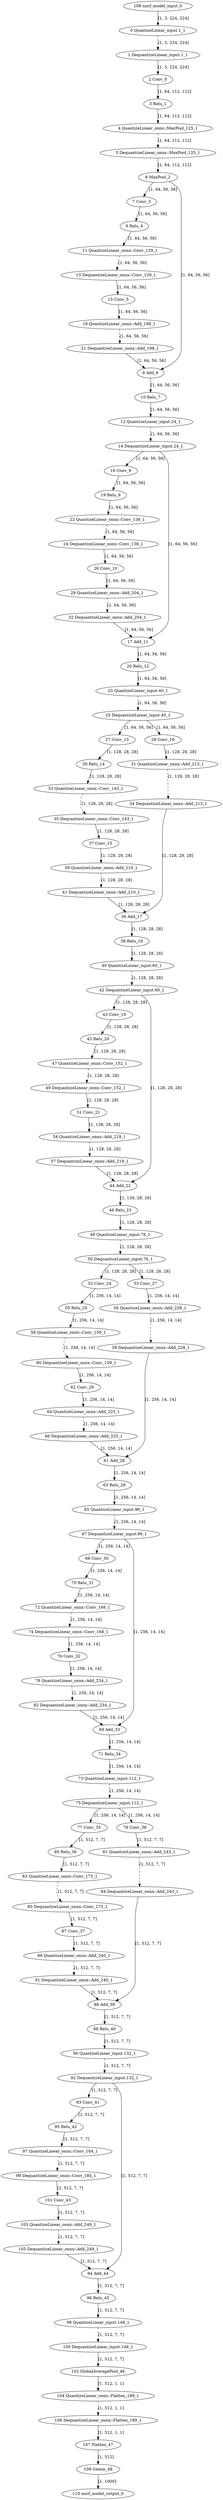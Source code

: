 strict digraph  {
"0 QuantizeLinear_input.1_1" [id=0, type=QuantizeLinear];
"1 DequantizeLinear_input.1_1" [id=1, type=DequantizeLinear];
"2 Conv_0" [id=2, type=Conv];
"3 Relu_1" [id=3, type=Relu];
"4 QuantizeLinear_onnx^^MaxPool_125_1" [id=4, label="4 QuantizeLinear_onnx::MaxPool_125_1", type=QuantizeLinear];
"5 DequantizeLinear_onnx^^MaxPool_125_1" [id=5, label="5 DequantizeLinear_onnx::MaxPool_125_1", type=DequantizeLinear];
"6 MaxPool_2" [id=6, type=MaxPool];
"7 Conv_3" [id=7, type=Conv];
"8 Add_6" [id=8, type=Add];
"9 Relu_4" [id=9, type=Relu];
"10 Relu_7" [id=10, type=Relu];
"11 QuantizeLinear_onnx^^Conv_129_1" [id=11, label="11 QuantizeLinear_onnx::Conv_129_1", type=QuantizeLinear];
"12 QuantizeLinear_input.24_1" [id=12, type=QuantizeLinear];
"13 DequantizeLinear_onnx^^Conv_129_1" [id=13, label="13 DequantizeLinear_onnx::Conv_129_1", type=DequantizeLinear];
"14 DequantizeLinear_input.24_1" [id=14, type=DequantizeLinear];
"15 Conv_5" [id=15, type=Conv];
"16 Conv_8" [id=16, type=Conv];
"17 Add_11" [id=17, type=Add];
"18 QuantizeLinear_onnx^^Add_198_1" [id=18, label="18 QuantizeLinear_onnx::Add_198_1", type=QuantizeLinear];
"19 Relu_9" [id=19, type=Relu];
"20 Relu_12" [id=20, type=Relu];
"21 DequantizeLinear_onnx^^Add_198_1" [id=21, label="21 DequantizeLinear_onnx::Add_198_1", type=DequantizeLinear];
"22 QuantizeLinear_onnx^^Conv_136_1" [id=22, label="22 QuantizeLinear_onnx::Conv_136_1", type=QuantizeLinear];
"23 QuantizeLinear_input.40_1" [id=23, type=QuantizeLinear];
"24 DequantizeLinear_onnx^^Conv_136_1" [id=24, label="24 DequantizeLinear_onnx::Conv_136_1", type=DequantizeLinear];
"25 DequantizeLinear_input.40_1" [id=25, type=DequantizeLinear];
"26 Conv_10" [id=26, type=Conv];
"27 Conv_13" [id=27, type=Conv];
"28 Conv_16" [id=28, type=Conv];
"29 QuantizeLinear_onnx^^Add_204_1" [id=29, label="29 QuantizeLinear_onnx::Add_204_1", type=QuantizeLinear];
"30 Relu_14" [id=30, type=Relu];
"31 QuantizeLinear_onnx^^Add_213_1" [id=31, label="31 QuantizeLinear_onnx::Add_213_1", type=QuantizeLinear];
"32 DequantizeLinear_onnx^^Add_204_1" [id=32, label="32 DequantizeLinear_onnx::Add_204_1", type=DequantizeLinear];
"33 QuantizeLinear_onnx^^Conv_143_1" [id=33, label="33 QuantizeLinear_onnx::Conv_143_1", type=QuantizeLinear];
"34 DequantizeLinear_onnx^^Add_213_1" [id=34, label="34 DequantizeLinear_onnx::Add_213_1", type=DequantizeLinear];
"35 DequantizeLinear_onnx^^Conv_143_1" [id=35, label="35 DequantizeLinear_onnx::Conv_143_1", type=DequantizeLinear];
"36 Add_17" [id=36, type=Add];
"37 Conv_15" [id=37, type=Conv];
"38 Relu_18" [id=38, type=Relu];
"39 QuantizeLinear_onnx^^Add_210_1" [id=39, label="39 QuantizeLinear_onnx::Add_210_1", type=QuantizeLinear];
"40 QuantizeLinear_input.60_1" [id=40, type=QuantizeLinear];
"41 DequantizeLinear_onnx^^Add_210_1" [id=41, label="41 DequantizeLinear_onnx::Add_210_1", type=DequantizeLinear];
"42 DequantizeLinear_input.60_1" [id=42, type=DequantizeLinear];
"43 Conv_19" [id=43, type=Conv];
"44 Add_22" [id=44, type=Add];
"45 Relu_20" [id=45, type=Relu];
"46 Relu_23" [id=46, type=Relu];
"47 QuantizeLinear_onnx^^Conv_152_1" [id=47, label="47 QuantizeLinear_onnx::Conv_152_1", type=QuantizeLinear];
"48 QuantizeLinear_input.76_1" [id=48, type=QuantizeLinear];
"49 DequantizeLinear_onnx^^Conv_152_1" [id=49, label="49 DequantizeLinear_onnx::Conv_152_1", type=DequantizeLinear];
"50 DequantizeLinear_input.76_1" [id=50, type=DequantizeLinear];
"51 Conv_21" [id=51, type=Conv];
"52 Conv_24" [id=52, type=Conv];
"53 Conv_27" [id=53, type=Conv];
"54 QuantizeLinear_onnx^^Add_219_1" [id=54, label="54 QuantizeLinear_onnx::Add_219_1", type=QuantizeLinear];
"55 Relu_25" [id=55, type=Relu];
"56 QuantizeLinear_onnx^^Add_228_1" [id=56, label="56 QuantizeLinear_onnx::Add_228_1", type=QuantizeLinear];
"57 DequantizeLinear_onnx^^Add_219_1" [id=57, label="57 DequantizeLinear_onnx::Add_219_1", type=DequantizeLinear];
"58 QuantizeLinear_onnx^^Conv_159_1" [id=58, label="58 QuantizeLinear_onnx::Conv_159_1", type=QuantizeLinear];
"59 DequantizeLinear_onnx^^Add_228_1" [id=59, label="59 DequantizeLinear_onnx::Add_228_1", type=DequantizeLinear];
"60 DequantizeLinear_onnx^^Conv_159_1" [id=60, label="60 DequantizeLinear_onnx::Conv_159_1", type=DequantizeLinear];
"61 Add_28" [id=61, type=Add];
"62 Conv_26" [id=62, type=Conv];
"63 Relu_29" [id=63, type=Relu];
"64 QuantizeLinear_onnx^^Add_225_1" [id=64, label="64 QuantizeLinear_onnx::Add_225_1", type=QuantizeLinear];
"65 QuantizeLinear_input.96_1" [id=65, type=QuantizeLinear];
"66 DequantizeLinear_onnx^^Add_225_1" [id=66, label="66 DequantizeLinear_onnx::Add_225_1", type=DequantizeLinear];
"67 DequantizeLinear_input.96_1" [id=67, type=DequantizeLinear];
"68 Conv_30" [id=68, type=Conv];
"69 Add_33" [id=69, type=Add];
"70 Relu_31" [id=70, type=Relu];
"71 Relu_34" [id=71, type=Relu];
"72 QuantizeLinear_onnx^^Conv_168_1" [id=72, label="72 QuantizeLinear_onnx::Conv_168_1", type=QuantizeLinear];
"73 QuantizeLinear_input.112_1" [id=73, type=QuantizeLinear];
"74 DequantizeLinear_onnx^^Conv_168_1" [id=74, label="74 DequantizeLinear_onnx::Conv_168_1", type=DequantizeLinear];
"75 DequantizeLinear_input.112_1" [id=75, type=DequantizeLinear];
"76 Conv_32" [id=76, type=Conv];
"77 Conv_35" [id=77, type=Conv];
"78 Conv_38" [id=78, type=Conv];
"79 QuantizeLinear_onnx^^Add_234_1" [id=79, label="79 QuantizeLinear_onnx::Add_234_1", type=QuantizeLinear];
"80 Relu_36" [id=80, type=Relu];
"81 QuantizeLinear_onnx^^Add_243_1" [id=81, label="81 QuantizeLinear_onnx::Add_243_1", type=QuantizeLinear];
"82 DequantizeLinear_onnx^^Add_234_1" [id=82, label="82 DequantizeLinear_onnx::Add_234_1", type=DequantizeLinear];
"83 QuantizeLinear_onnx^^Conv_175_1" [id=83, label="83 QuantizeLinear_onnx::Conv_175_1", type=QuantizeLinear];
"84 DequantizeLinear_onnx^^Add_243_1" [id=84, label="84 DequantizeLinear_onnx::Add_243_1", type=DequantizeLinear];
"85 DequantizeLinear_onnx^^Conv_175_1" [id=85, label="85 DequantizeLinear_onnx::Conv_175_1", type=DequantizeLinear];
"86 Add_39" [id=86, type=Add];
"87 Conv_37" [id=87, type=Conv];
"88 Relu_40" [id=88, type=Relu];
"89 QuantizeLinear_onnx^^Add_240_1" [id=89, label="89 QuantizeLinear_onnx::Add_240_1", type=QuantizeLinear];
"90 QuantizeLinear_input.132_1" [id=90, type=QuantizeLinear];
"91 DequantizeLinear_onnx^^Add_240_1" [id=91, label="91 DequantizeLinear_onnx::Add_240_1", type=DequantizeLinear];
"92 DequantizeLinear_input.132_1" [id=92, type=DequantizeLinear];
"93 Conv_41" [id=93, type=Conv];
"94 Add_44" [id=94, type=Add];
"95 Relu_42" [id=95, type=Relu];
"96 Relu_45" [id=96, type=Relu];
"97 QuantizeLinear_onnx^^Conv_184_1" [id=97, label="97 QuantizeLinear_onnx::Conv_184_1", type=QuantizeLinear];
"98 QuantizeLinear_input.148_1" [id=98, type=QuantizeLinear];
"99 DequantizeLinear_onnx^^Conv_184_1" [id=99, label="99 DequantizeLinear_onnx::Conv_184_1", type=DequantizeLinear];
"100 DequantizeLinear_input.148_1" [id=100, type=DequantizeLinear];
"101 Conv_43" [id=101, type=Conv];
"102 GlobalAveragePool_46" [id=102, type=GlobalAveragePool];
"103 QuantizeLinear_onnx^^Add_249_1" [id=103, label="103 QuantizeLinear_onnx::Add_249_1", type=QuantizeLinear];
"104 QuantizeLinear_onnx^^Flatten_189_1" [id=104, label="104 QuantizeLinear_onnx::Flatten_189_1", type=QuantizeLinear];
"105 DequantizeLinear_onnx^^Add_249_1" [id=105, label="105 DequantizeLinear_onnx::Add_249_1", type=DequantizeLinear];
"106 DequantizeLinear_onnx^^Flatten_189_1" [id=106, label="106 DequantizeLinear_onnx::Flatten_189_1", type=DequantizeLinear];
"107 Flatten_47" [id=107, type=Flatten];
"108 Gemm_48" [id=108, type=Gemm];
"109 nncf_model_input_0" [id=109, type=nncf_model_input];
"110 nncf_model_output_0" [id=110, type=nncf_model_output];
"0 QuantizeLinear_input.1_1" -> "1 DequantizeLinear_input.1_1"  [label="[1, 3, 224, 224]", style=dashed];
"1 DequantizeLinear_input.1_1" -> "2 Conv_0"  [label="[1, 3, 224, 224]", style=solid];
"2 Conv_0" -> "3 Relu_1"  [label="[1, 64, 112, 112]", style=solid];
"3 Relu_1" -> "4 QuantizeLinear_onnx^^MaxPool_125_1"  [label="[1, 64, 112, 112]", style=solid];
"4 QuantizeLinear_onnx^^MaxPool_125_1" -> "5 DequantizeLinear_onnx^^MaxPool_125_1"  [label="[1, 64, 112, 112]", style=dashed];
"5 DequantizeLinear_onnx^^MaxPool_125_1" -> "6 MaxPool_2"  [label="[1, 64, 112, 112]", style=solid];
"6 MaxPool_2" -> "7 Conv_3"  [label="[1, 64, 56, 56]", style=solid];
"6 MaxPool_2" -> "8 Add_6"  [label="[1, 64, 56, 56]", style=solid];
"7 Conv_3" -> "9 Relu_4"  [label="[1, 64, 56, 56]", style=solid];
"8 Add_6" -> "10 Relu_7"  [label="[1, 64, 56, 56]", style=solid];
"9 Relu_4" -> "11 QuantizeLinear_onnx^^Conv_129_1"  [label="[1, 64, 56, 56]", style=solid];
"10 Relu_7" -> "12 QuantizeLinear_input.24_1"  [label="[1, 64, 56, 56]", style=solid];
"11 QuantizeLinear_onnx^^Conv_129_1" -> "13 DequantizeLinear_onnx^^Conv_129_1"  [label="[1, 64, 56, 56]", style=dashed];
"12 QuantizeLinear_input.24_1" -> "14 DequantizeLinear_input.24_1"  [label="[1, 64, 56, 56]", style=dashed];
"13 DequantizeLinear_onnx^^Conv_129_1" -> "15 Conv_5"  [label="[1, 64, 56, 56]", style=solid];
"14 DequantizeLinear_input.24_1" -> "16 Conv_8"  [label="[1, 64, 56, 56]", style=solid];
"14 DequantizeLinear_input.24_1" -> "17 Add_11"  [label="[1, 64, 56, 56]", style=solid];
"15 Conv_5" -> "18 QuantizeLinear_onnx^^Add_198_1"  [label="[1, 64, 56, 56]", style=solid];
"16 Conv_8" -> "19 Relu_9"  [label="[1, 64, 56, 56]", style=solid];
"17 Add_11" -> "20 Relu_12"  [label="[1, 64, 56, 56]", style=solid];
"18 QuantizeLinear_onnx^^Add_198_1" -> "21 DequantizeLinear_onnx^^Add_198_1"  [label="[1, 64, 56, 56]", style=dashed];
"19 Relu_9" -> "22 QuantizeLinear_onnx^^Conv_136_1"  [label="[1, 64, 56, 56]", style=solid];
"20 Relu_12" -> "23 QuantizeLinear_input.40_1"  [label="[1, 64, 56, 56]", style=solid];
"21 DequantizeLinear_onnx^^Add_198_1" -> "8 Add_6"  [label="[1, 64, 56, 56]", style=solid];
"22 QuantizeLinear_onnx^^Conv_136_1" -> "24 DequantizeLinear_onnx^^Conv_136_1"  [label="[1, 64, 56, 56]", style=dashed];
"23 QuantizeLinear_input.40_1" -> "25 DequantizeLinear_input.40_1"  [label="[1, 64, 56, 56]", style=dashed];
"24 DequantizeLinear_onnx^^Conv_136_1" -> "26 Conv_10"  [label="[1, 64, 56, 56]", style=solid];
"25 DequantizeLinear_input.40_1" -> "27 Conv_13"  [label="[1, 64, 56, 56]", style=solid];
"25 DequantizeLinear_input.40_1" -> "28 Conv_16"  [label="[1, 64, 56, 56]", style=solid];
"26 Conv_10" -> "29 QuantizeLinear_onnx^^Add_204_1"  [label="[1, 64, 56, 56]", style=solid];
"27 Conv_13" -> "30 Relu_14"  [label="[1, 128, 28, 28]", style=solid];
"28 Conv_16" -> "31 QuantizeLinear_onnx^^Add_213_1"  [label="[1, 128, 28, 28]", style=solid];
"29 QuantizeLinear_onnx^^Add_204_1" -> "32 DequantizeLinear_onnx^^Add_204_1"  [label="[1, 64, 56, 56]", style=dashed];
"30 Relu_14" -> "33 QuantizeLinear_onnx^^Conv_143_1"  [label="[1, 128, 28, 28]", style=solid];
"31 QuantizeLinear_onnx^^Add_213_1" -> "34 DequantizeLinear_onnx^^Add_213_1"  [label="[1, 128, 28, 28]", style=dashed];
"32 DequantizeLinear_onnx^^Add_204_1" -> "17 Add_11"  [label="[1, 64, 56, 56]", style=solid];
"33 QuantizeLinear_onnx^^Conv_143_1" -> "35 DequantizeLinear_onnx^^Conv_143_1"  [label="[1, 128, 28, 28]", style=dashed];
"34 DequantizeLinear_onnx^^Add_213_1" -> "36 Add_17"  [label="[1, 128, 28, 28]", style=solid];
"35 DequantizeLinear_onnx^^Conv_143_1" -> "37 Conv_15"  [label="[1, 128, 28, 28]", style=solid];
"36 Add_17" -> "38 Relu_18"  [label="[1, 128, 28, 28]", style=solid];
"37 Conv_15" -> "39 QuantizeLinear_onnx^^Add_210_1"  [label="[1, 128, 28, 28]", style=solid];
"38 Relu_18" -> "40 QuantizeLinear_input.60_1"  [label="[1, 128, 28, 28]", style=solid];
"39 QuantizeLinear_onnx^^Add_210_1" -> "41 DequantizeLinear_onnx^^Add_210_1"  [label="[1, 128, 28, 28]", style=dashed];
"40 QuantizeLinear_input.60_1" -> "42 DequantizeLinear_input.60_1"  [label="[1, 128, 28, 28]", style=dashed];
"41 DequantizeLinear_onnx^^Add_210_1" -> "36 Add_17"  [label="[1, 128, 28, 28]", style=solid];
"42 DequantizeLinear_input.60_1" -> "43 Conv_19"  [label="[1, 128, 28, 28]", style=solid];
"42 DequantizeLinear_input.60_1" -> "44 Add_22"  [label="[1, 128, 28, 28]", style=solid];
"43 Conv_19" -> "45 Relu_20"  [label="[1, 128, 28, 28]", style=solid];
"44 Add_22" -> "46 Relu_23"  [label="[1, 128, 28, 28]", style=solid];
"45 Relu_20" -> "47 QuantizeLinear_onnx^^Conv_152_1"  [label="[1, 128, 28, 28]", style=solid];
"46 Relu_23" -> "48 QuantizeLinear_input.76_1"  [label="[1, 128, 28, 28]", style=solid];
"47 QuantizeLinear_onnx^^Conv_152_1" -> "49 DequantizeLinear_onnx^^Conv_152_1"  [label="[1, 128, 28, 28]", style=dashed];
"48 QuantizeLinear_input.76_1" -> "50 DequantizeLinear_input.76_1"  [label="[1, 128, 28, 28]", style=dashed];
"49 DequantizeLinear_onnx^^Conv_152_1" -> "51 Conv_21"  [label="[1, 128, 28, 28]", style=solid];
"50 DequantizeLinear_input.76_1" -> "52 Conv_24"  [label="[1, 128, 28, 28]", style=solid];
"50 DequantizeLinear_input.76_1" -> "53 Conv_27"  [label="[1, 128, 28, 28]", style=solid];
"51 Conv_21" -> "54 QuantizeLinear_onnx^^Add_219_1"  [label="[1, 128, 28, 28]", style=solid];
"52 Conv_24" -> "55 Relu_25"  [label="[1, 256, 14, 14]", style=solid];
"53 Conv_27" -> "56 QuantizeLinear_onnx^^Add_228_1"  [label="[1, 256, 14, 14]", style=solid];
"54 QuantizeLinear_onnx^^Add_219_1" -> "57 DequantizeLinear_onnx^^Add_219_1"  [label="[1, 128, 28, 28]", style=dashed];
"55 Relu_25" -> "58 QuantizeLinear_onnx^^Conv_159_1"  [label="[1, 256, 14, 14]", style=solid];
"56 QuantizeLinear_onnx^^Add_228_1" -> "59 DequantizeLinear_onnx^^Add_228_1"  [label="[1, 256, 14, 14]", style=dashed];
"57 DequantizeLinear_onnx^^Add_219_1" -> "44 Add_22"  [label="[1, 128, 28, 28]", style=solid];
"58 QuantizeLinear_onnx^^Conv_159_1" -> "60 DequantizeLinear_onnx^^Conv_159_1"  [label="[1, 256, 14, 14]", style=dashed];
"59 DequantizeLinear_onnx^^Add_228_1" -> "61 Add_28"  [label="[1, 256, 14, 14]", style=solid];
"60 DequantizeLinear_onnx^^Conv_159_1" -> "62 Conv_26"  [label="[1, 256, 14, 14]", style=solid];
"61 Add_28" -> "63 Relu_29"  [label="[1, 256, 14, 14]", style=solid];
"62 Conv_26" -> "64 QuantizeLinear_onnx^^Add_225_1"  [label="[1, 256, 14, 14]", style=solid];
"63 Relu_29" -> "65 QuantizeLinear_input.96_1"  [label="[1, 256, 14, 14]", style=solid];
"64 QuantizeLinear_onnx^^Add_225_1" -> "66 DequantizeLinear_onnx^^Add_225_1"  [label="[1, 256, 14, 14]", style=dashed];
"65 QuantizeLinear_input.96_1" -> "67 DequantizeLinear_input.96_1"  [label="[1, 256, 14, 14]", style=dashed];
"66 DequantizeLinear_onnx^^Add_225_1" -> "61 Add_28"  [label="[1, 256, 14, 14]", style=solid];
"67 DequantizeLinear_input.96_1" -> "68 Conv_30"  [label="[1, 256, 14, 14]", style=solid];
"67 DequantizeLinear_input.96_1" -> "69 Add_33"  [label="[1, 256, 14, 14]", style=solid];
"68 Conv_30" -> "70 Relu_31"  [label="[1, 256, 14, 14]", style=solid];
"69 Add_33" -> "71 Relu_34"  [label="[1, 256, 14, 14]", style=solid];
"70 Relu_31" -> "72 QuantizeLinear_onnx^^Conv_168_1"  [label="[1, 256, 14, 14]", style=solid];
"71 Relu_34" -> "73 QuantizeLinear_input.112_1"  [label="[1, 256, 14, 14]", style=solid];
"72 QuantizeLinear_onnx^^Conv_168_1" -> "74 DequantizeLinear_onnx^^Conv_168_1"  [label="[1, 256, 14, 14]", style=dashed];
"73 QuantizeLinear_input.112_1" -> "75 DequantizeLinear_input.112_1"  [label="[1, 256, 14, 14]", style=dashed];
"74 DequantizeLinear_onnx^^Conv_168_1" -> "76 Conv_32"  [label="[1, 256, 14, 14]", style=solid];
"75 DequantizeLinear_input.112_1" -> "77 Conv_35"  [label="[1, 256, 14, 14]", style=solid];
"75 DequantizeLinear_input.112_1" -> "78 Conv_38"  [label="[1, 256, 14, 14]", style=solid];
"76 Conv_32" -> "79 QuantizeLinear_onnx^^Add_234_1"  [label="[1, 256, 14, 14]", style=solid];
"77 Conv_35" -> "80 Relu_36"  [label="[1, 512, 7, 7]", style=solid];
"78 Conv_38" -> "81 QuantizeLinear_onnx^^Add_243_1"  [label="[1, 512, 7, 7]", style=solid];
"79 QuantizeLinear_onnx^^Add_234_1" -> "82 DequantizeLinear_onnx^^Add_234_1"  [label="[1, 256, 14, 14]", style=dashed];
"80 Relu_36" -> "83 QuantizeLinear_onnx^^Conv_175_1"  [label="[1, 512, 7, 7]", style=solid];
"81 QuantizeLinear_onnx^^Add_243_1" -> "84 DequantizeLinear_onnx^^Add_243_1"  [label="[1, 512, 7, 7]", style=dashed];
"82 DequantizeLinear_onnx^^Add_234_1" -> "69 Add_33"  [label="[1, 256, 14, 14]", style=solid];
"83 QuantizeLinear_onnx^^Conv_175_1" -> "85 DequantizeLinear_onnx^^Conv_175_1"  [label="[1, 512, 7, 7]", style=dashed];
"84 DequantizeLinear_onnx^^Add_243_1" -> "86 Add_39"  [label="[1, 512, 7, 7]", style=solid];
"85 DequantizeLinear_onnx^^Conv_175_1" -> "87 Conv_37"  [label="[1, 512, 7, 7]", style=solid];
"86 Add_39" -> "88 Relu_40"  [label="[1, 512, 7, 7]", style=solid];
"87 Conv_37" -> "89 QuantizeLinear_onnx^^Add_240_1"  [label="[1, 512, 7, 7]", style=solid];
"88 Relu_40" -> "90 QuantizeLinear_input.132_1"  [label="[1, 512, 7, 7]", style=solid];
"89 QuantizeLinear_onnx^^Add_240_1" -> "91 DequantizeLinear_onnx^^Add_240_1"  [label="[1, 512, 7, 7]", style=dashed];
"90 QuantizeLinear_input.132_1" -> "92 DequantizeLinear_input.132_1"  [label="[1, 512, 7, 7]", style=dashed];
"91 DequantizeLinear_onnx^^Add_240_1" -> "86 Add_39"  [label="[1, 512, 7, 7]", style=solid];
"92 DequantizeLinear_input.132_1" -> "93 Conv_41"  [label="[1, 512, 7, 7]", style=solid];
"92 DequantizeLinear_input.132_1" -> "94 Add_44"  [label="[1, 512, 7, 7]", style=solid];
"93 Conv_41" -> "95 Relu_42"  [label="[1, 512, 7, 7]", style=solid];
"94 Add_44" -> "96 Relu_45"  [label="[1, 512, 7, 7]", style=solid];
"95 Relu_42" -> "97 QuantizeLinear_onnx^^Conv_184_1"  [label="[1, 512, 7, 7]", style=solid];
"96 Relu_45" -> "98 QuantizeLinear_input.148_1"  [label="[1, 512, 7, 7]", style=solid];
"97 QuantizeLinear_onnx^^Conv_184_1" -> "99 DequantizeLinear_onnx^^Conv_184_1"  [label="[1, 512, 7, 7]", style=dashed];
"98 QuantizeLinear_input.148_1" -> "100 DequantizeLinear_input.148_1"  [label="[1, 512, 7, 7]", style=dashed];
"99 DequantizeLinear_onnx^^Conv_184_1" -> "101 Conv_43"  [label="[1, 512, 7, 7]", style=solid];
"100 DequantizeLinear_input.148_1" -> "102 GlobalAveragePool_46"  [label="[1, 512, 7, 7]", style=solid];
"101 Conv_43" -> "103 QuantizeLinear_onnx^^Add_249_1"  [label="[1, 512, 7, 7]", style=solid];
"102 GlobalAveragePool_46" -> "104 QuantizeLinear_onnx^^Flatten_189_1"  [label="[1, 512, 1, 1]", style=solid];
"103 QuantizeLinear_onnx^^Add_249_1" -> "105 DequantizeLinear_onnx^^Add_249_1"  [label="[1, 512, 7, 7]", style=dashed];
"104 QuantizeLinear_onnx^^Flatten_189_1" -> "106 DequantizeLinear_onnx^^Flatten_189_1"  [label="[1, 512, 1, 1]", style=dashed];
"105 DequantizeLinear_onnx^^Add_249_1" -> "94 Add_44"  [label="[1, 512, 7, 7]", style=solid];
"106 DequantizeLinear_onnx^^Flatten_189_1" -> "107 Flatten_47"  [label="[1, 512, 1, 1]", style=solid];
"107 Flatten_47" -> "108 Gemm_48"  [label="[1, 512]", style=solid];
"108 Gemm_48" -> "110 nncf_model_output_0"  [label="[1, 1000]", style=solid];
"109 nncf_model_input_0" -> "0 QuantizeLinear_input.1_1"  [label="[1, 3, 224, 224]", style=solid];
}
